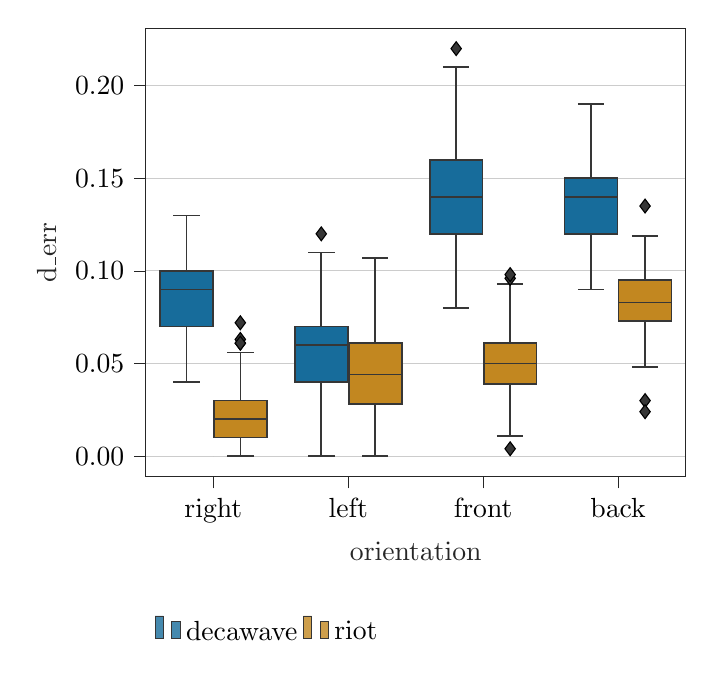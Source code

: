 % This file was created with tikzplotlib v0.10.1.
\begin{tikzpicture}

\definecolor{darkgoldenrod19413532}{RGB}{194,135,32}
\definecolor{darkslategray38}{RGB}{38,38,38}
\definecolor{darkslategray54}{RGB}{54,54,54}
\definecolor{lightgray204}{RGB}{204,204,204}
\definecolor{teal23108155}{RGB}{23,108,155}

\begin{axis}[
axis line style={darkslategray38},
legend cell align={left},
legend columns=2,
legend style={
  fill opacity=0.8,
  draw opacity=1,
  text opacity=1,
  at={(0,-0.4)},
  anchor=south west,
  draw=none
},
tick align=outside,
tick pos=left,
x grid style={lightgray204},
xlabel=\textcolor{darkslategray38}{orientation},
xmin=-0.5, xmax=3.5,
xtick style={color=darkslategray38},
xtick={0,1,2,3},
xticklabels={right,left,front,back},
y grid style={lightgray204},
ylabel=\textcolor{darkslategray38}{d\_err},
ymajorgrids,
ymin=-0.011, ymax=0.231,
ytick style={color=darkslategray38},
ytick={-0.05,0,0.05,0.1,0.15,0.2,0.25},
yticklabels={
  \(\displaystyle {\ensuremath{-}0.05}\),
  \(\displaystyle {0.00}\),
  \(\displaystyle {0.05}\),
  \(\displaystyle {0.10}\),
  \(\displaystyle {0.15}\),
  \(\displaystyle {0.20}\),
  \(\displaystyle {0.25}\)
}
]
\path [draw=darkslategray54, fill=teal23108155, semithick]
(axis cs:-0.396,0.07)
--(axis cs:-0.004,0.07)
--(axis cs:-0.004,0.1)
--(axis cs:-0.396,0.1)
--(axis cs:-0.396,0.07)
--cycle;
\path [draw=darkslategray54, fill=darkgoldenrod19413532, semithick]
(axis cs:0.004,0.01)
--(axis cs:0.396,0.01)
--(axis cs:0.396,0.03)
--(axis cs:0.004,0.03)
--(axis cs:0.004,0.01)
--cycle;
\path [draw=darkslategray54, fill=teal23108155, semithick]
(axis cs:0.604,0.04)
--(axis cs:0.996,0.04)
--(axis cs:0.996,0.07)
--(axis cs:0.604,0.07)
--(axis cs:0.604,0.04)
--cycle;
\path [draw=darkslategray54, fill=darkgoldenrod19413532, semithick]
(axis cs:1.004,0.028)
--(axis cs:1.396,0.028)
--(axis cs:1.396,0.061)
--(axis cs:1.004,0.061)
--(axis cs:1.004,0.028)
--cycle;
\path [draw=darkslategray54, fill=teal23108155, semithick]
(axis cs:1.604,0.12)
--(axis cs:1.996,0.12)
--(axis cs:1.996,0.16)
--(axis cs:1.604,0.16)
--(axis cs:1.604,0.12)
--cycle;
\path [draw=darkslategray54, fill=darkgoldenrod19413532, semithick]
(axis cs:2.004,0.039)
--(axis cs:2.396,0.039)
--(axis cs:2.396,0.061)
--(axis cs:2.004,0.061)
--(axis cs:2.004,0.039)
--cycle;
\path [draw=darkslategray54, fill=teal23108155, semithick]
(axis cs:2.604,0.12)
--(axis cs:2.996,0.12)
--(axis cs:2.996,0.15)
--(axis cs:2.604,0.15)
--(axis cs:2.604,0.12)
--cycle;
\path [draw=darkslategray54, fill=darkgoldenrod19413532, semithick]
(axis cs:3.004,0.073)
--(axis cs:3.396,0.073)
--(axis cs:3.396,0.095)
--(axis cs:3.004,0.095)
--(axis cs:3.004,0.073)
--cycle;
\draw[draw=darkslategray54,fill=teal23108155,line width=0.3pt] (axis cs:0,0) rectangle (axis cs:0,0);
\addlegendimage{ybar,ybar legend,draw=darkslategray54,fill=teal23108155,line width=0.3pt}
\addlegendentry{decawave}

\draw[draw=darkslategray54,fill=darkgoldenrod19413532,line width=0.3pt] (axis cs:0,0) rectangle (axis cs:0,0);
\addlegendimage{ybar,ybar legend,draw=darkslategray54,fill=darkgoldenrod19413532,line width=0.3pt}
\addlegendentry{riot}

\addplot [semithick, darkslategray54, forget plot]
table {%
-0.2 0.07
-0.2 0.04
};
\addplot [semithick, darkslategray54, forget plot]
table {%
-0.2 0.1
-0.2 0.13
};
\addplot [semithick, darkslategray54, forget plot]
table {%
-0.298 0.04
-0.102 0.04
};
\addplot [semithick, darkslategray54, forget plot]
table {%
-0.298 0.13
-0.102 0.13
};
\addplot [semithick, darkslategray54, forget plot]
table {%
0.2 0.01
0.2 0.0
};
\addplot [semithick, darkslategray54, forget plot]
table {%
0.2 0.03
0.2 0.056
};
\addplot [semithick, darkslategray54, forget plot]
table {%
0.102 0.0
0.298 0.0
};
\addplot [semithick, darkslategray54, forget plot]
table {%
0.102 0.056
0.298 0.056
};
\addplot [black, mark=diamond*, mark size=2.5, mark options={solid,fill=darkslategray54}, only marks, forget plot]
table {%
0.2 0.061
0.2 0.072
0.2 0.063
0.2 0.061
};
\addplot [semithick, darkslategray54, forget plot]
table {%
0.8 0.04
0.8 0
};
\addplot [semithick, darkslategray54, forget plot]
table {%
0.8 0.07
0.8 0.11
};
\addplot [semithick, darkslategray54, forget plot]
table {%
0.702 0
0.898 0
};
\addplot [semithick, darkslategray54, forget plot]
table {%
0.702 0.11
0.898 0.11
};
\addplot [black, mark=diamond*, mark size=2.5, mark options={solid,fill=darkslategray54}, only marks, forget plot]
table {%
0.8 0.12
};
\addplot [semithick, darkslategray54, forget plot]
table {%
1.2 0.028
1.2 8.5e-06
};
\addplot [semithick, darkslategray54, forget plot]
table {%
1.2 0.061
1.2 0.107
};
\addplot [semithick, darkslategray54, forget plot]
table {%
1.102 8.5e-06
1.298 8.5e-06
};
\addplot [semithick, darkslategray54, forget plot]
table {%
1.102 0.107
1.298 0.107
};
\addplot [semithick, darkslategray54, forget plot]
table {%
1.8 0.12
1.8 0.08
};
\addplot [semithick, darkslategray54, forget plot]
table {%
1.8 0.16
1.8 0.21
};
\addplot [semithick, darkslategray54, forget plot]
table {%
1.702 0.08
1.898 0.08
};
\addplot [semithick, darkslategray54, forget plot]
table {%
1.702 0.21
1.898 0.21
};
\addplot [black, mark=diamond*, mark size=2.5, mark options={solid,fill=darkslategray54}, only marks, forget plot]
table {%
1.8 0.22
};
\addplot [semithick, darkslategray54, forget plot]
table {%
2.2 0.039
2.2 0.011
};
\addplot [semithick, darkslategray54, forget plot]
table {%
2.2 0.061
2.2 0.093
};
\addplot [semithick, darkslategray54, forget plot]
table {%
2.102 0.011
2.298 0.011
};
\addplot [semithick, darkslategray54, forget plot]
table {%
2.102 0.093
2.298 0.093
};
\addplot [black, mark=diamond*, mark size=2.5, mark options={solid,fill=darkslategray54}, only marks, forget plot]
table {%
2.2 0.004
2.2 0.096
2.2 0.098
};
\addplot [semithick, darkslategray54, forget plot]
table {%
2.8 0.12
2.8 0.09
};
\addplot [semithick, darkslategray54, forget plot]
table {%
2.8 0.15
2.8 0.19
};
\addplot [semithick, darkslategray54, forget plot]
table {%
2.702 0.09
2.898 0.09
};
\addplot [semithick, darkslategray54, forget plot]
table {%
2.702 0.19
2.898 0.19
};
\addplot [semithick, darkslategray54, forget plot]
table {%
3.2 0.073
3.2 0.048
};
\addplot [semithick, darkslategray54, forget plot]
table {%
3.2 0.095
3.2 0.119
};
\addplot [semithick, darkslategray54, forget plot]
table {%
3.102 0.048
3.298 0.048
};
\addplot [semithick, darkslategray54, forget plot]
table {%
3.102 0.119
3.298 0.119
};
\addplot [black, mark=diamond*, mark size=2.5, mark options={solid,fill=darkslategray54}, only marks, forget plot]
table {%
3.2 0.03
3.2 0.024
3.2 0.135
};
\addplot [semithick, darkslategray54, forget plot]
table {%
-0.396 0.09
-0.004 0.09
};
\addplot [semithick, darkslategray54, forget plot]
table {%
0.004 0.02
0.396 0.02
};
\addplot [semithick, darkslategray54, forget plot]
table {%
0.604 0.06
0.996 0.06
};
\addplot [semithick, darkslategray54, forget plot]
table {%
1.004 0.044
1.396 0.044
};
\addplot [semithick, darkslategray54, forget plot]
table {%
1.604 0.14
1.996 0.14
};
\addplot [semithick, darkslategray54, forget plot]
table {%
2.004 0.05
2.396 0.05
};
\addplot [semithick, darkslategray54, forget plot]
table {%
2.604 0.14
2.996 0.14
};
\addplot [semithick, darkslategray54, forget plot]
table {%
3.004 0.083
3.396 0.083
};
\end{axis}

\end{tikzpicture}

